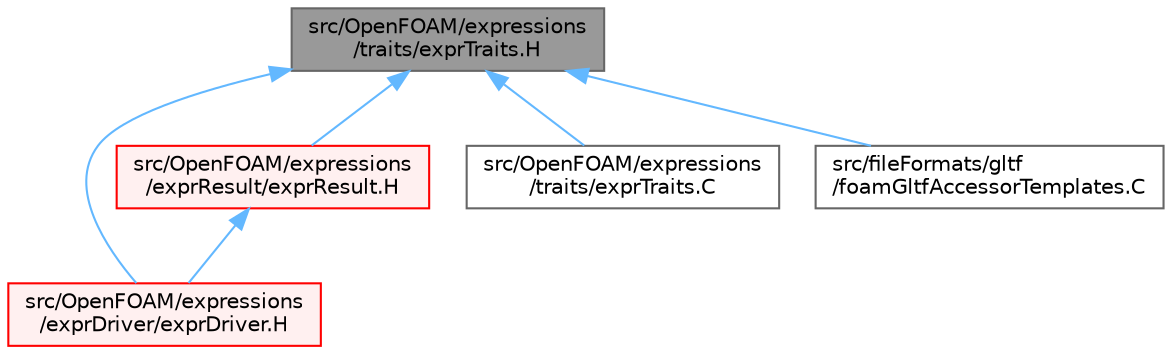 digraph "src/OpenFOAM/expressions/traits/exprTraits.H"
{
 // LATEX_PDF_SIZE
  bgcolor="transparent";
  edge [fontname=Helvetica,fontsize=10,labelfontname=Helvetica,labelfontsize=10];
  node [fontname=Helvetica,fontsize=10,shape=box,height=0.2,width=0.4];
  Node1 [id="Node000001",label="src/OpenFOAM/expressions\l/traits/exprTraits.H",height=0.2,width=0.4,color="gray40", fillcolor="grey60", style="filled", fontcolor="black",tooltip=" "];
  Node1 -> Node2 [id="edge1_Node000001_Node000002",dir="back",color="steelblue1",style="solid",tooltip=" "];
  Node2 [id="Node000002",label="src/OpenFOAM/expressions\l/exprDriver/exprDriver.H",height=0.2,width=0.4,color="red", fillcolor="#FFF0F0", style="filled",URL="$exprDriver_8H.html",tooltip=" "];
  Node1 -> Node44 [id="edge2_Node000001_Node000044",dir="back",color="steelblue1",style="solid",tooltip=" "];
  Node44 [id="Node000044",label="src/OpenFOAM/expressions\l/exprResult/exprResult.H",height=0.2,width=0.4,color="red", fillcolor="#FFF0F0", style="filled",URL="$exprResult_8H.html",tooltip=" "];
  Node44 -> Node2 [id="edge3_Node000044_Node000002",dir="back",color="steelblue1",style="solid",tooltip=" "];
  Node1 -> Node56 [id="edge4_Node000001_Node000056",dir="back",color="steelblue1",style="solid",tooltip=" "];
  Node56 [id="Node000056",label="src/OpenFOAM/expressions\l/traits/exprTraits.C",height=0.2,width=0.4,color="grey40", fillcolor="white", style="filled",URL="$exprTraits_8C.html",tooltip=" "];
  Node1 -> Node57 [id="edge5_Node000001_Node000057",dir="back",color="steelblue1",style="solid",tooltip=" "];
  Node57 [id="Node000057",label="src/fileFormats/gltf\l/foamGltfAccessorTemplates.C",height=0.2,width=0.4,color="grey40", fillcolor="white", style="filled",URL="$foamGltfAccessorTemplates_8C.html",tooltip=" "];
}
